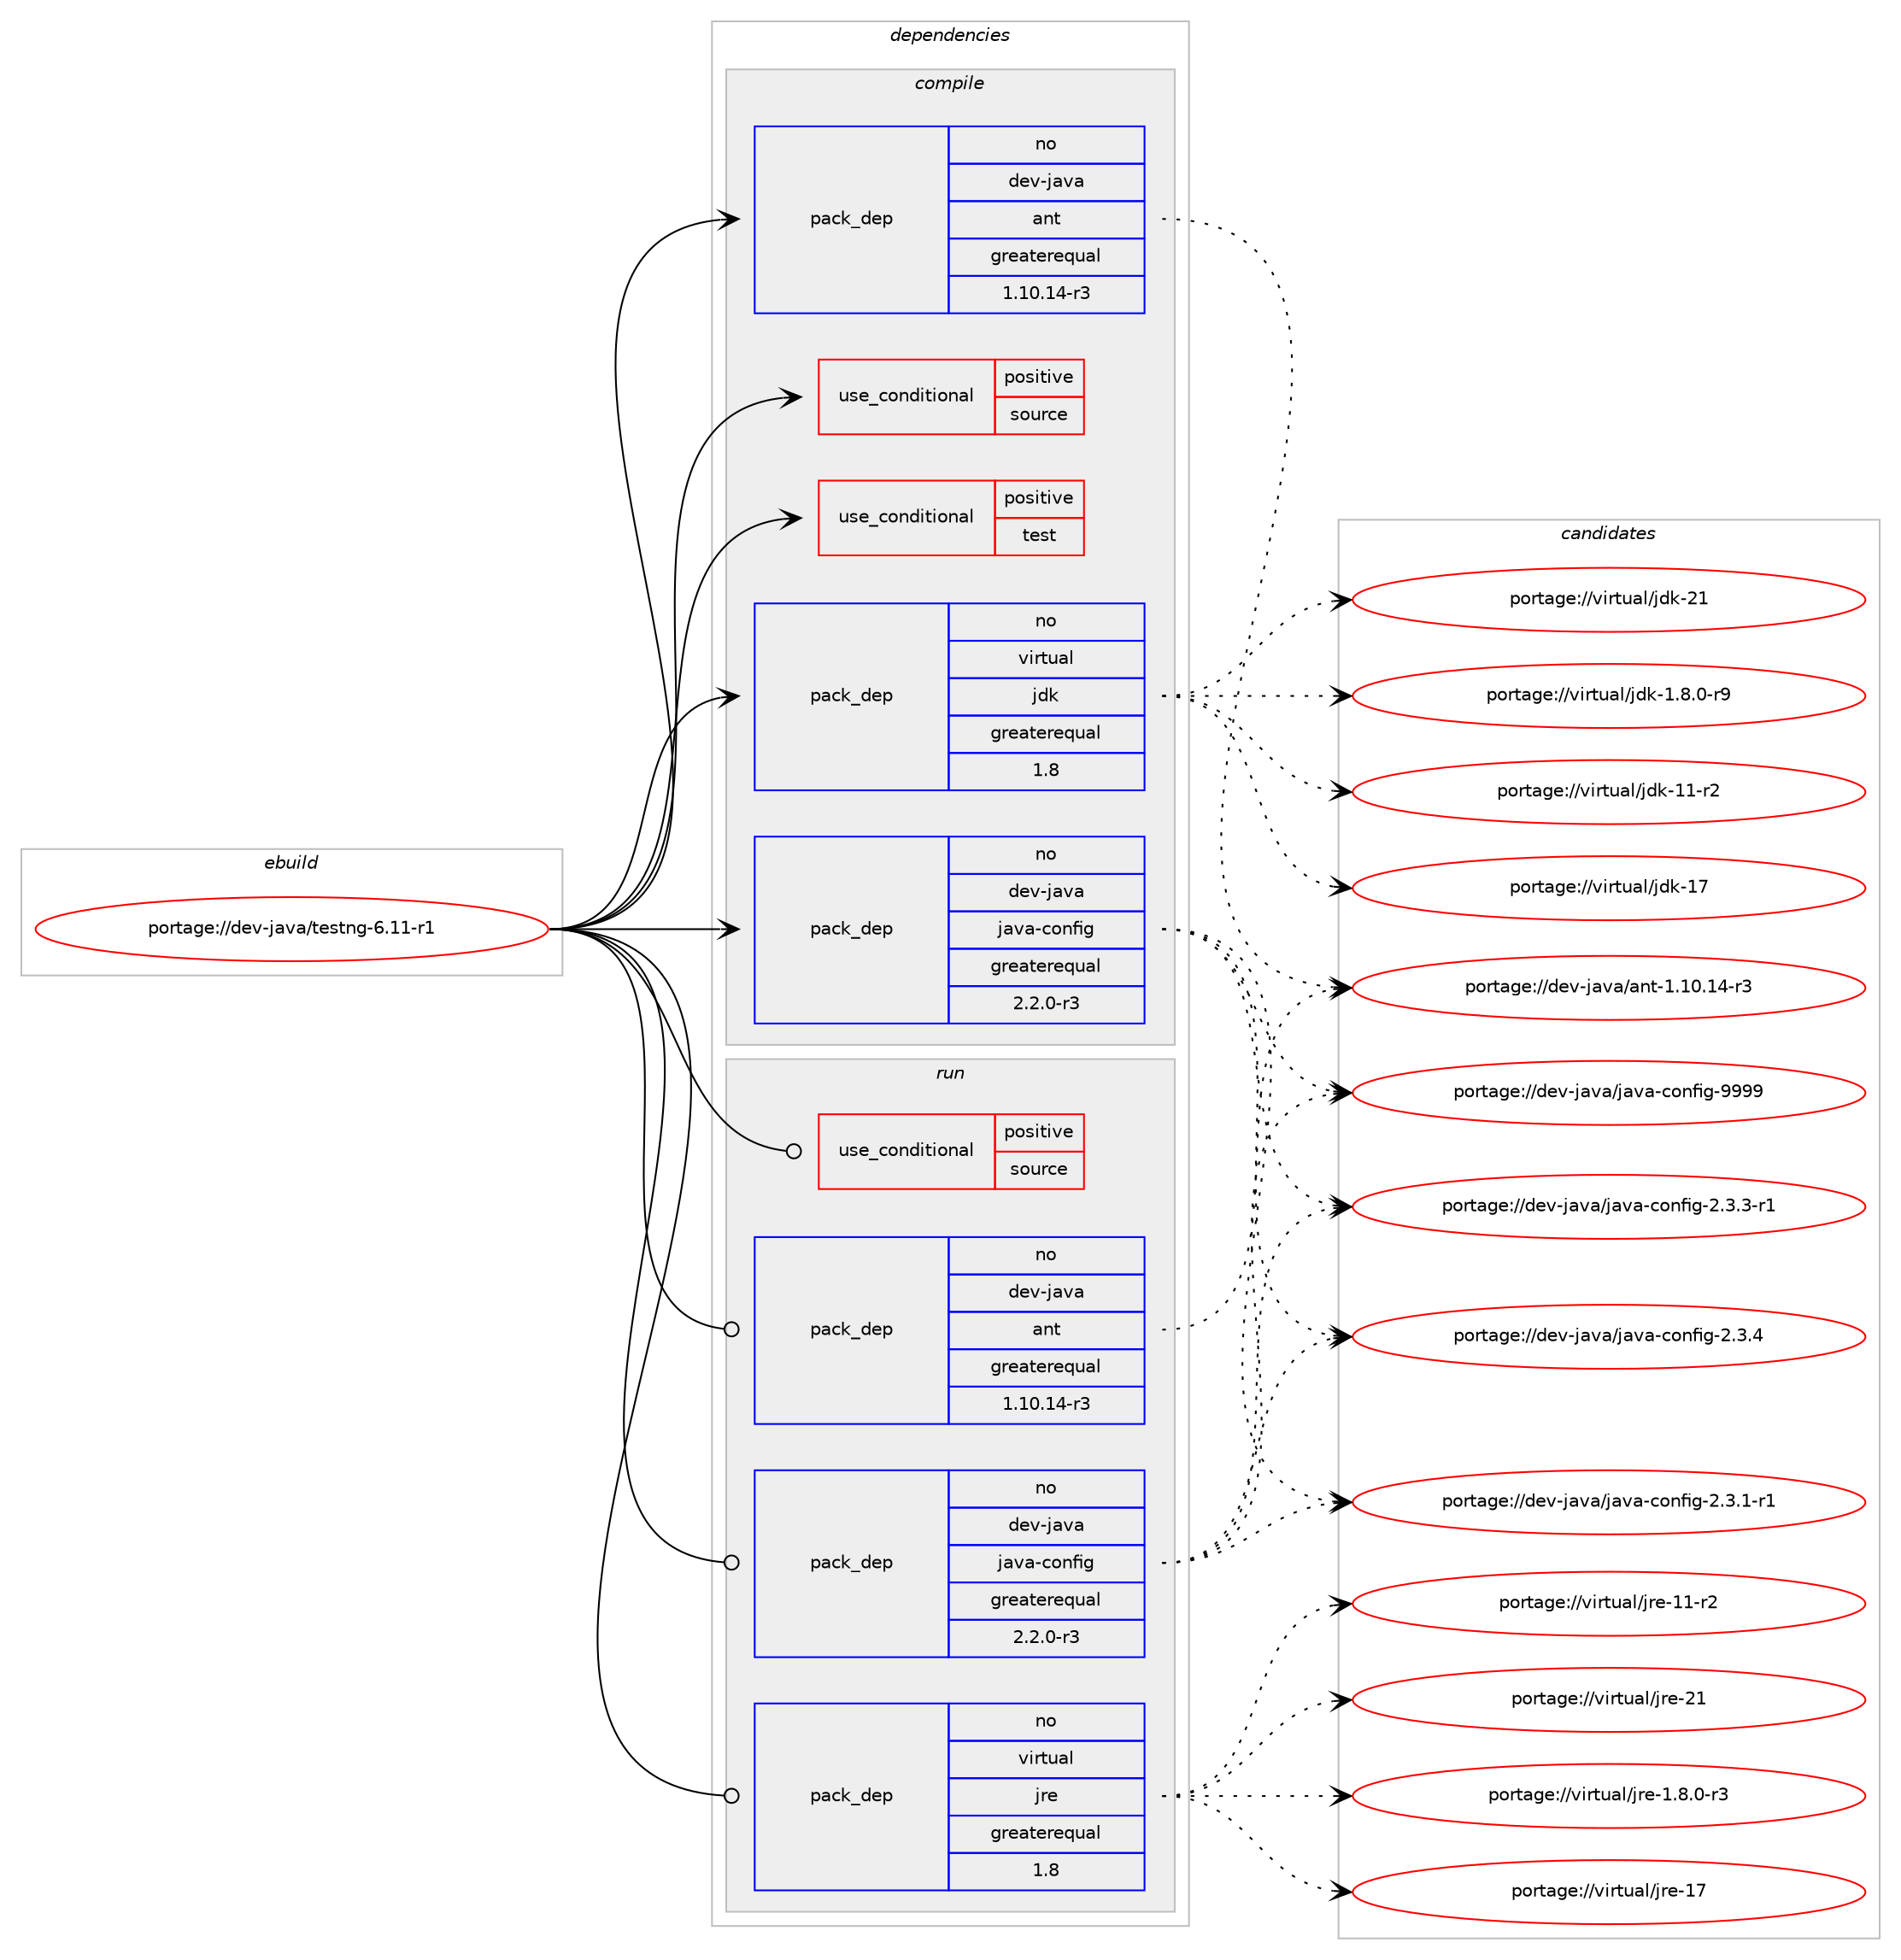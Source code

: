 digraph prolog {

# *************
# Graph options
# *************

newrank=true;
concentrate=true;
compound=true;
graph [rankdir=LR,fontname=Helvetica,fontsize=10,ranksep=1.5];#, ranksep=2.5, nodesep=0.2];
edge  [arrowhead=vee];
node  [fontname=Helvetica,fontsize=10];

# **********
# The ebuild
# **********

subgraph cluster_leftcol {
color=gray;
rank=same;
label=<<i>ebuild</i>>;
id [label="portage://dev-java/testng-6.11-r1", color=red, width=4, href="../dev-java/testng-6.11-r1.svg"];
}

# ****************
# The dependencies
# ****************

subgraph cluster_midcol {
color=gray;
label=<<i>dependencies</i>>;
subgraph cluster_compile {
fillcolor="#eeeeee";
style=filled;
label=<<i>compile</i>>;
subgraph cond21908 {
dependency49554 [label=<<TABLE BORDER="0" CELLBORDER="1" CELLSPACING="0" CELLPADDING="4"><TR><TD ROWSPAN="3" CELLPADDING="10">use_conditional</TD></TR><TR><TD>positive</TD></TR><TR><TD>source</TD></TR></TABLE>>, shape=none, color=red];
# *** BEGIN UNKNOWN DEPENDENCY TYPE (TODO) ***
# dependency49554 -> package_dependency(portage://dev-java/testng-6.11-r1,install,no,app-arch,zip,none,[,,],[],[])
# *** END UNKNOWN DEPENDENCY TYPE (TODO) ***

}
id:e -> dependency49554:w [weight=20,style="solid",arrowhead="vee"];
subgraph cond21909 {
dependency49555 [label=<<TABLE BORDER="0" CELLBORDER="1" CELLSPACING="0" CELLPADDING="4"><TR><TD ROWSPAN="3" CELLPADDING="10">use_conditional</TD></TR><TR><TD>positive</TD></TR><TR><TD>test</TD></TR></TABLE>>, shape=none, color=red];
# *** BEGIN UNKNOWN DEPENDENCY TYPE (TODO) ***
# dependency49555 -> package_dependency(portage://dev-java/testng-6.11-r1,install,no,dev-java,assertj-core,none,[,,],[slot(3)],[])
# *** END UNKNOWN DEPENDENCY TYPE (TODO) ***

# *** BEGIN UNKNOWN DEPENDENCY TYPE (TODO) ***
# dependency49555 -> package_dependency(portage://dev-java/testng-6.11-r1,install,no,dev-java,guava,none,[,,],[slot(0)],[])
# *** END UNKNOWN DEPENDENCY TYPE (TODO) ***

}
id:e -> dependency49555:w [weight=20,style="solid",arrowhead="vee"];
subgraph pack26614 {
dependency49556 [label=<<TABLE BORDER="0" CELLBORDER="1" CELLSPACING="0" CELLPADDING="4" WIDTH="220"><TR><TD ROWSPAN="6" CELLPADDING="30">pack_dep</TD></TR><TR><TD WIDTH="110">no</TD></TR><TR><TD>dev-java</TD></TR><TR><TD>ant</TD></TR><TR><TD>greaterequal</TD></TR><TR><TD>1.10.14-r3</TD></TR></TABLE>>, shape=none, color=blue];
}
id:e -> dependency49556:w [weight=20,style="solid",arrowhead="vee"];
# *** BEGIN UNKNOWN DEPENDENCY TYPE (TODO) ***
# id -> package_dependency(portage://dev-java/testng-6.11-r1,install,no,dev-java,bsh,none,[,,],[slot(0)],[])
# *** END UNKNOWN DEPENDENCY TYPE (TODO) ***

# *** BEGIN UNKNOWN DEPENDENCY TYPE (TODO) ***
# id -> package_dependency(portage://dev-java/testng-6.11-r1,install,no,dev-java,guice,none,[,,],[slot(4)],[])
# *** END UNKNOWN DEPENDENCY TYPE (TODO) ***

subgraph pack26615 {
dependency49557 [label=<<TABLE BORDER="0" CELLBORDER="1" CELLSPACING="0" CELLPADDING="4" WIDTH="220"><TR><TD ROWSPAN="6" CELLPADDING="30">pack_dep</TD></TR><TR><TD WIDTH="110">no</TD></TR><TR><TD>dev-java</TD></TR><TR><TD>java-config</TD></TR><TR><TD>greaterequal</TD></TR><TR><TD>2.2.0-r3</TD></TR></TABLE>>, shape=none, color=blue];
}
id:e -> dependency49557:w [weight=20,style="solid",arrowhead="vee"];
# *** BEGIN UNKNOWN DEPENDENCY TYPE (TODO) ***
# id -> package_dependency(portage://dev-java/testng-6.11-r1,install,no,dev-java,jcommander,none,[,,],[slot(1.64)],[])
# *** END UNKNOWN DEPENDENCY TYPE (TODO) ***

# *** BEGIN UNKNOWN DEPENDENCY TYPE (TODO) ***
# id -> package_dependency(portage://dev-java/testng-6.11-r1,install,no,dev-java,junit,none,[,,],[slot(4)],[])
# *** END UNKNOWN DEPENDENCY TYPE (TODO) ***

# *** BEGIN UNKNOWN DEPENDENCY TYPE (TODO) ***
# id -> package_dependency(portage://dev-java/testng-6.11-r1,install,no,dev-java,snakeyaml,none,[,,],[slot(0)],[])
# *** END UNKNOWN DEPENDENCY TYPE (TODO) ***

subgraph pack26616 {
dependency49558 [label=<<TABLE BORDER="0" CELLBORDER="1" CELLSPACING="0" CELLPADDING="4" WIDTH="220"><TR><TD ROWSPAN="6" CELLPADDING="30">pack_dep</TD></TR><TR><TD WIDTH="110">no</TD></TR><TR><TD>virtual</TD></TR><TR><TD>jdk</TD></TR><TR><TD>greaterequal</TD></TR><TR><TD>1.8</TD></TR></TABLE>>, shape=none, color=blue];
}
id:e -> dependency49558:w [weight=20,style="solid",arrowhead="vee"];
}
subgraph cluster_compileandrun {
fillcolor="#eeeeee";
style=filled;
label=<<i>compile and run</i>>;
}
subgraph cluster_run {
fillcolor="#eeeeee";
style=filled;
label=<<i>run</i>>;
subgraph cond21910 {
dependency49559 [label=<<TABLE BORDER="0" CELLBORDER="1" CELLSPACING="0" CELLPADDING="4"><TR><TD ROWSPAN="3" CELLPADDING="10">use_conditional</TD></TR><TR><TD>positive</TD></TR><TR><TD>source</TD></TR></TABLE>>, shape=none, color=red];
# *** BEGIN UNKNOWN DEPENDENCY TYPE (TODO) ***
# dependency49559 -> package_dependency(portage://dev-java/testng-6.11-r1,run,no,app-arch,zip,none,[,,],[],[])
# *** END UNKNOWN DEPENDENCY TYPE (TODO) ***

}
id:e -> dependency49559:w [weight=20,style="solid",arrowhead="odot"];
subgraph pack26617 {
dependency49560 [label=<<TABLE BORDER="0" CELLBORDER="1" CELLSPACING="0" CELLPADDING="4" WIDTH="220"><TR><TD ROWSPAN="6" CELLPADDING="30">pack_dep</TD></TR><TR><TD WIDTH="110">no</TD></TR><TR><TD>dev-java</TD></TR><TR><TD>ant</TD></TR><TR><TD>greaterequal</TD></TR><TR><TD>1.10.14-r3</TD></TR></TABLE>>, shape=none, color=blue];
}
id:e -> dependency49560:w [weight=20,style="solid",arrowhead="odot"];
# *** BEGIN UNKNOWN DEPENDENCY TYPE (TODO) ***
# id -> package_dependency(portage://dev-java/testng-6.11-r1,run,no,dev-java,bsh,none,[,,],[slot(0)],[])
# *** END UNKNOWN DEPENDENCY TYPE (TODO) ***

# *** BEGIN UNKNOWN DEPENDENCY TYPE (TODO) ***
# id -> package_dependency(portage://dev-java/testng-6.11-r1,run,no,dev-java,guice,none,[,,],[slot(4)],[])
# *** END UNKNOWN DEPENDENCY TYPE (TODO) ***

subgraph pack26618 {
dependency49561 [label=<<TABLE BORDER="0" CELLBORDER="1" CELLSPACING="0" CELLPADDING="4" WIDTH="220"><TR><TD ROWSPAN="6" CELLPADDING="30">pack_dep</TD></TR><TR><TD WIDTH="110">no</TD></TR><TR><TD>dev-java</TD></TR><TR><TD>java-config</TD></TR><TR><TD>greaterequal</TD></TR><TR><TD>2.2.0-r3</TD></TR></TABLE>>, shape=none, color=blue];
}
id:e -> dependency49561:w [weight=20,style="solid",arrowhead="odot"];
# *** BEGIN UNKNOWN DEPENDENCY TYPE (TODO) ***
# id -> package_dependency(portage://dev-java/testng-6.11-r1,run,no,dev-java,jcommander,none,[,,],[slot(1.64)],[])
# *** END UNKNOWN DEPENDENCY TYPE (TODO) ***

# *** BEGIN UNKNOWN DEPENDENCY TYPE (TODO) ***
# id -> package_dependency(portage://dev-java/testng-6.11-r1,run,no,dev-java,junit,none,[,,],[slot(4)],[])
# *** END UNKNOWN DEPENDENCY TYPE (TODO) ***

# *** BEGIN UNKNOWN DEPENDENCY TYPE (TODO) ***
# id -> package_dependency(portage://dev-java/testng-6.11-r1,run,no,dev-java,snakeyaml,none,[,,],[slot(0)],[])
# *** END UNKNOWN DEPENDENCY TYPE (TODO) ***

subgraph pack26619 {
dependency49562 [label=<<TABLE BORDER="0" CELLBORDER="1" CELLSPACING="0" CELLPADDING="4" WIDTH="220"><TR><TD ROWSPAN="6" CELLPADDING="30">pack_dep</TD></TR><TR><TD WIDTH="110">no</TD></TR><TR><TD>virtual</TD></TR><TR><TD>jre</TD></TR><TR><TD>greaterequal</TD></TR><TR><TD>1.8</TD></TR></TABLE>>, shape=none, color=blue];
}
id:e -> dependency49562:w [weight=20,style="solid",arrowhead="odot"];
}
}

# **************
# The candidates
# **************

subgraph cluster_choices {
rank=same;
color=gray;
label=<<i>candidates</i>>;

subgraph choice26614 {
color=black;
nodesep=1;
choice100101118451069711897479711011645494649484649524511451 [label="portage://dev-java/ant-1.10.14-r3", color=red, width=4,href="../dev-java/ant-1.10.14-r3.svg"];
dependency49556:e -> choice100101118451069711897479711011645494649484649524511451:w [style=dotted,weight="100"];
}
subgraph choice26615 {
color=black;
nodesep=1;
choice10010111845106971189747106971189745991111101021051034550465146494511449 [label="portage://dev-java/java-config-2.3.1-r1", color=red, width=4,href="../dev-java/java-config-2.3.1-r1.svg"];
choice10010111845106971189747106971189745991111101021051034550465146514511449 [label="portage://dev-java/java-config-2.3.3-r1", color=red, width=4,href="../dev-java/java-config-2.3.3-r1.svg"];
choice1001011184510697118974710697118974599111110102105103455046514652 [label="portage://dev-java/java-config-2.3.4", color=red, width=4,href="../dev-java/java-config-2.3.4.svg"];
choice10010111845106971189747106971189745991111101021051034557575757 [label="portage://dev-java/java-config-9999", color=red, width=4,href="../dev-java/java-config-9999.svg"];
dependency49557:e -> choice10010111845106971189747106971189745991111101021051034550465146494511449:w [style=dotted,weight="100"];
dependency49557:e -> choice10010111845106971189747106971189745991111101021051034550465146514511449:w [style=dotted,weight="100"];
dependency49557:e -> choice1001011184510697118974710697118974599111110102105103455046514652:w [style=dotted,weight="100"];
dependency49557:e -> choice10010111845106971189747106971189745991111101021051034557575757:w [style=dotted,weight="100"];
}
subgraph choice26616 {
color=black;
nodesep=1;
choice11810511411611797108471061001074549465646484511457 [label="portage://virtual/jdk-1.8.0-r9", color=red, width=4,href="../virtual/jdk-1.8.0-r9.svg"];
choice11810511411611797108471061001074549494511450 [label="portage://virtual/jdk-11-r2", color=red, width=4,href="../virtual/jdk-11-r2.svg"];
choice1181051141161179710847106100107454955 [label="portage://virtual/jdk-17", color=red, width=4,href="../virtual/jdk-17.svg"];
choice1181051141161179710847106100107455049 [label="portage://virtual/jdk-21", color=red, width=4,href="../virtual/jdk-21.svg"];
dependency49558:e -> choice11810511411611797108471061001074549465646484511457:w [style=dotted,weight="100"];
dependency49558:e -> choice11810511411611797108471061001074549494511450:w [style=dotted,weight="100"];
dependency49558:e -> choice1181051141161179710847106100107454955:w [style=dotted,weight="100"];
dependency49558:e -> choice1181051141161179710847106100107455049:w [style=dotted,weight="100"];
}
subgraph choice26617 {
color=black;
nodesep=1;
choice100101118451069711897479711011645494649484649524511451 [label="portage://dev-java/ant-1.10.14-r3", color=red, width=4,href="../dev-java/ant-1.10.14-r3.svg"];
dependency49560:e -> choice100101118451069711897479711011645494649484649524511451:w [style=dotted,weight="100"];
}
subgraph choice26618 {
color=black;
nodesep=1;
choice10010111845106971189747106971189745991111101021051034550465146494511449 [label="portage://dev-java/java-config-2.3.1-r1", color=red, width=4,href="../dev-java/java-config-2.3.1-r1.svg"];
choice10010111845106971189747106971189745991111101021051034550465146514511449 [label="portage://dev-java/java-config-2.3.3-r1", color=red, width=4,href="../dev-java/java-config-2.3.3-r1.svg"];
choice1001011184510697118974710697118974599111110102105103455046514652 [label="portage://dev-java/java-config-2.3.4", color=red, width=4,href="../dev-java/java-config-2.3.4.svg"];
choice10010111845106971189747106971189745991111101021051034557575757 [label="portage://dev-java/java-config-9999", color=red, width=4,href="../dev-java/java-config-9999.svg"];
dependency49561:e -> choice10010111845106971189747106971189745991111101021051034550465146494511449:w [style=dotted,weight="100"];
dependency49561:e -> choice10010111845106971189747106971189745991111101021051034550465146514511449:w [style=dotted,weight="100"];
dependency49561:e -> choice1001011184510697118974710697118974599111110102105103455046514652:w [style=dotted,weight="100"];
dependency49561:e -> choice10010111845106971189747106971189745991111101021051034557575757:w [style=dotted,weight="100"];
}
subgraph choice26619 {
color=black;
nodesep=1;
choice11810511411611797108471061141014549465646484511451 [label="portage://virtual/jre-1.8.0-r3", color=red, width=4,href="../virtual/jre-1.8.0-r3.svg"];
choice11810511411611797108471061141014549494511450 [label="portage://virtual/jre-11-r2", color=red, width=4,href="../virtual/jre-11-r2.svg"];
choice1181051141161179710847106114101454955 [label="portage://virtual/jre-17", color=red, width=4,href="../virtual/jre-17.svg"];
choice1181051141161179710847106114101455049 [label="portage://virtual/jre-21", color=red, width=4,href="../virtual/jre-21.svg"];
dependency49562:e -> choice11810511411611797108471061141014549465646484511451:w [style=dotted,weight="100"];
dependency49562:e -> choice11810511411611797108471061141014549494511450:w [style=dotted,weight="100"];
dependency49562:e -> choice1181051141161179710847106114101454955:w [style=dotted,weight="100"];
dependency49562:e -> choice1181051141161179710847106114101455049:w [style=dotted,weight="100"];
}
}

}
